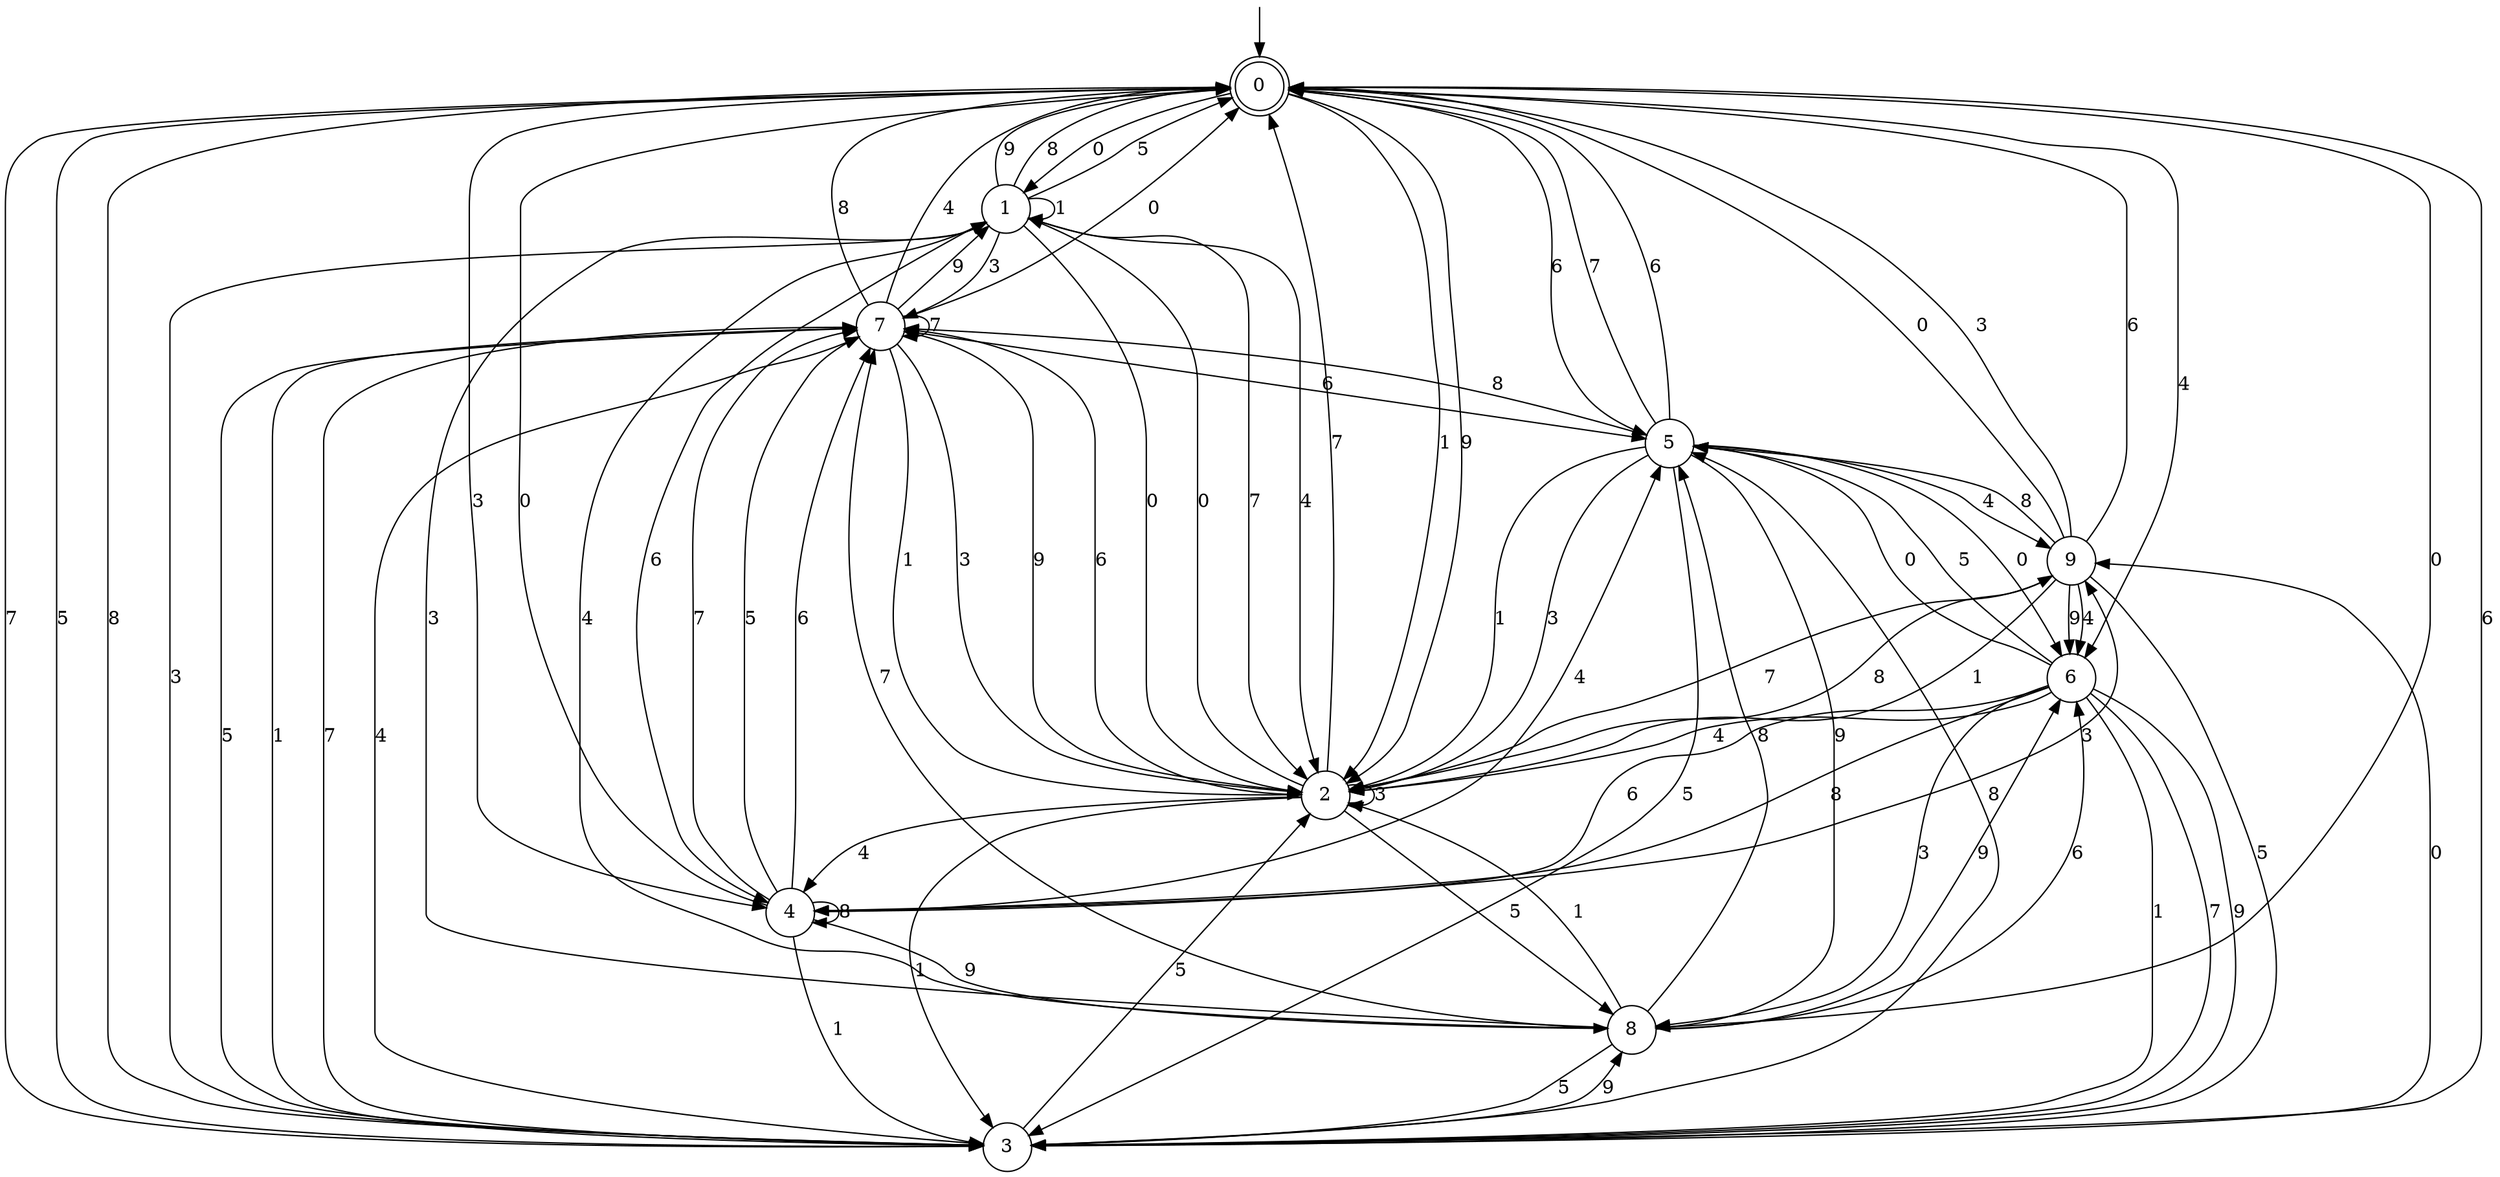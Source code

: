 digraph g {

	s0 [shape="doublecircle" label="0"];
	s1 [shape="circle" label="1"];
	s2 [shape="circle" label="2"];
	s3 [shape="circle" label="3"];
	s4 [shape="circle" label="4"];
	s5 [shape="circle" label="5"];
	s6 [shape="circle" label="6"];
	s7 [shape="circle" label="7"];
	s8 [shape="circle" label="8"];
	s9 [shape="circle" label="9"];
	s0 -> s1 [label="0"];
	s0 -> s2 [label="1"];
	s0 -> s3 [label="7"];
	s0 -> s3 [label="5"];
	s0 -> s2 [label="9"];
	s0 -> s4 [label="3"];
	s0 -> s5 [label="6"];
	s0 -> s3 [label="8"];
	s0 -> s6 [label="4"];
	s1 -> s2 [label="0"];
	s1 -> s1 [label="1"];
	s1 -> s2 [label="7"];
	s1 -> s0 [label="5"];
	s1 -> s0 [label="9"];
	s1 -> s7 [label="3"];
	s1 -> s4 [label="6"];
	s1 -> s0 [label="8"];
	s1 -> s2 [label="4"];
	s2 -> s1 [label="0"];
	s2 -> s3 [label="1"];
	s2 -> s0 [label="7"];
	s2 -> s8 [label="5"];
	s2 -> s7 [label="9"];
	s2 -> s2 [label="3"];
	s2 -> s7 [label="6"];
	s2 -> s9 [label="8"];
	s2 -> s4 [label="4"];
	s3 -> s9 [label="0"];
	s3 -> s7 [label="1"];
	s3 -> s7 [label="7"];
	s3 -> s2 [label="5"];
	s3 -> s8 [label="9"];
	s3 -> s1 [label="3"];
	s3 -> s0 [label="6"];
	s3 -> s5 [label="8"];
	s3 -> s7 [label="4"];
	s4 -> s0 [label="0"];
	s4 -> s3 [label="1"];
	s4 -> s7 [label="7"];
	s4 -> s7 [label="5"];
	s4 -> s8 [label="9"];
	s4 -> s9 [label="3"];
	s4 -> s7 [label="6"];
	s4 -> s4 [label="8"];
	s4 -> s5 [label="4"];
	s5 -> s6 [label="0"];
	s5 -> s2 [label="1"];
	s5 -> s0 [label="7"];
	s5 -> s3 [label="5"];
	s5 -> s8 [label="9"];
	s5 -> s2 [label="3"];
	s5 -> s0 [label="6"];
	s5 -> s7 [label="8"];
	s5 -> s9 [label="4"];
	s6 -> s5 [label="0"];
	s6 -> s3 [label="1"];
	s6 -> s3 [label="7"];
	s6 -> s5 [label="5"];
	s6 -> s3 [label="9"];
	s6 -> s8 [label="3"];
	s6 -> s4 [label="6"];
	s6 -> s4 [label="8"];
	s6 -> s2 [label="4"];
	s7 -> s0 [label="0"];
	s7 -> s2 [label="1"];
	s7 -> s7 [label="7"];
	s7 -> s3 [label="5"];
	s7 -> s1 [label="9"];
	s7 -> s2 [label="3"];
	s7 -> s5 [label="6"];
	s7 -> s0 [label="8"];
	s7 -> s0 [label="4"];
	s8 -> s0 [label="0"];
	s8 -> s2 [label="1"];
	s8 -> s7 [label="7"];
	s8 -> s3 [label="5"];
	s8 -> s6 [label="9"];
	s8 -> s1 [label="3"];
	s8 -> s6 [label="6"];
	s8 -> s5 [label="8"];
	s8 -> s1 [label="4"];
	s9 -> s0 [label="0"];
	s9 -> s2 [label="1"];
	s9 -> s2 [label="7"];
	s9 -> s3 [label="5"];
	s9 -> s6 [label="9"];
	s9 -> s0 [label="3"];
	s9 -> s0 [label="6"];
	s9 -> s5 [label="8"];
	s9 -> s6 [label="4"];

__start0 [label="" shape="none" width="0" height="0"];
__start0 -> s0;

}
